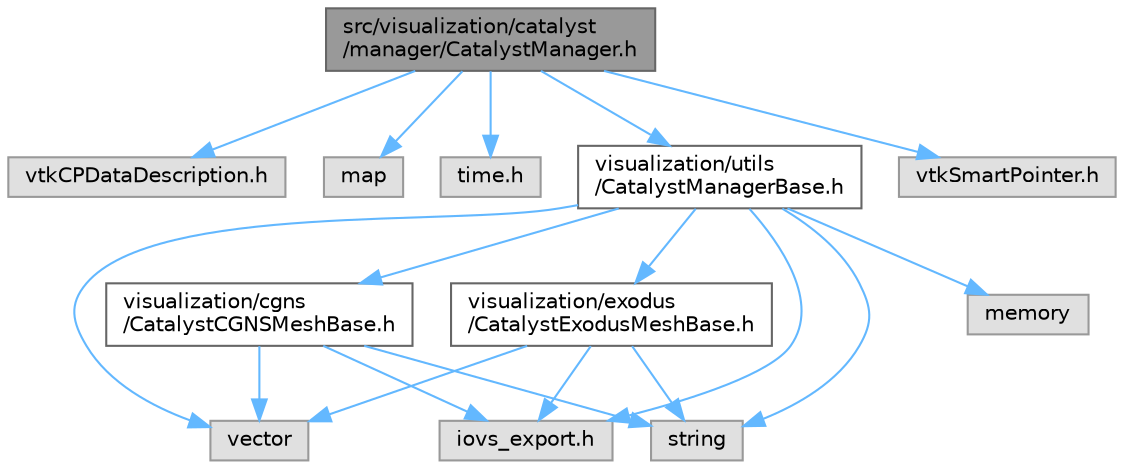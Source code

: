 digraph "src/visualization/catalyst/manager/CatalystManager.h"
{
 // INTERACTIVE_SVG=YES
 // LATEX_PDF_SIZE
  bgcolor="transparent";
  edge [fontname=Helvetica,fontsize=10,labelfontname=Helvetica,labelfontsize=10];
  node [fontname=Helvetica,fontsize=10,shape=box,height=0.2,width=0.4];
  Node1 [id="Node000001",label="src/visualization/catalyst\l/manager/CatalystManager.h",height=0.2,width=0.4,color="gray40", fillcolor="grey60", style="filled", fontcolor="black",tooltip=" "];
  Node1 -> Node2 [id="edge1_Node000001_Node000002",color="steelblue1",style="solid",tooltip=" "];
  Node2 [id="Node000002",label="vtkCPDataDescription.h",height=0.2,width=0.4,color="grey60", fillcolor="#E0E0E0", style="filled",tooltip=" "];
  Node1 -> Node3 [id="edge2_Node000001_Node000003",color="steelblue1",style="solid",tooltip=" "];
  Node3 [id="Node000003",label="map",height=0.2,width=0.4,color="grey60", fillcolor="#E0E0E0", style="filled",tooltip=" "];
  Node1 -> Node4 [id="edge3_Node000001_Node000004",color="steelblue1",style="solid",tooltip=" "];
  Node4 [id="Node000004",label="time.h",height=0.2,width=0.4,color="grey60", fillcolor="#E0E0E0", style="filled",tooltip=" "];
  Node1 -> Node5 [id="edge4_Node000001_Node000005",color="steelblue1",style="solid",tooltip=" "];
  Node5 [id="Node000005",label="visualization/utils\l/CatalystManagerBase.h",height=0.2,width=0.4,color="grey40", fillcolor="white", style="filled",URL="$CatalystManagerBase_8h.html",tooltip=" "];
  Node5 -> Node6 [id="edge5_Node000005_Node000006",color="steelblue1",style="solid",tooltip=" "];
  Node6 [id="Node000006",label="iovs_export.h",height=0.2,width=0.4,color="grey60", fillcolor="#E0E0E0", style="filled",tooltip=" "];
  Node5 -> Node7 [id="edge6_Node000005_Node000007",color="steelblue1",style="solid",tooltip=" "];
  Node7 [id="Node000007",label="visualization/cgns\l/CatalystCGNSMeshBase.h",height=0.2,width=0.4,color="grey40", fillcolor="white", style="filled",URL="$CatalystCGNSMeshBase_8h.html",tooltip=" "];
  Node7 -> Node6 [id="edge7_Node000007_Node000006",color="steelblue1",style="solid",tooltip=" "];
  Node7 -> Node8 [id="edge8_Node000007_Node000008",color="steelblue1",style="solid",tooltip=" "];
  Node8 [id="Node000008",label="string",height=0.2,width=0.4,color="grey60", fillcolor="#E0E0E0", style="filled",tooltip=" "];
  Node7 -> Node9 [id="edge9_Node000007_Node000009",color="steelblue1",style="solid",tooltip=" "];
  Node9 [id="Node000009",label="vector",height=0.2,width=0.4,color="grey60", fillcolor="#E0E0E0", style="filled",tooltip=" "];
  Node5 -> Node10 [id="edge10_Node000005_Node000010",color="steelblue1",style="solid",tooltip=" "];
  Node10 [id="Node000010",label="visualization/exodus\l/CatalystExodusMeshBase.h",height=0.2,width=0.4,color="grey40", fillcolor="white", style="filled",URL="$CatalystExodusMeshBase_8h.html",tooltip=" "];
  Node10 -> Node6 [id="edge11_Node000010_Node000006",color="steelblue1",style="solid",tooltip=" "];
  Node10 -> Node8 [id="edge12_Node000010_Node000008",color="steelblue1",style="solid",tooltip=" "];
  Node10 -> Node9 [id="edge13_Node000010_Node000009",color="steelblue1",style="solid",tooltip=" "];
  Node5 -> Node11 [id="edge14_Node000005_Node000011",color="steelblue1",style="solid",tooltip=" "];
  Node11 [id="Node000011",label="memory",height=0.2,width=0.4,color="grey60", fillcolor="#E0E0E0", style="filled",tooltip=" "];
  Node5 -> Node8 [id="edge15_Node000005_Node000008",color="steelblue1",style="solid",tooltip=" "];
  Node5 -> Node9 [id="edge16_Node000005_Node000009",color="steelblue1",style="solid",tooltip=" "];
  Node1 -> Node12 [id="edge17_Node000001_Node000012",color="steelblue1",style="solid",tooltip=" "];
  Node12 [id="Node000012",label="vtkSmartPointer.h",height=0.2,width=0.4,color="grey60", fillcolor="#E0E0E0", style="filled",tooltip=" "];
}
